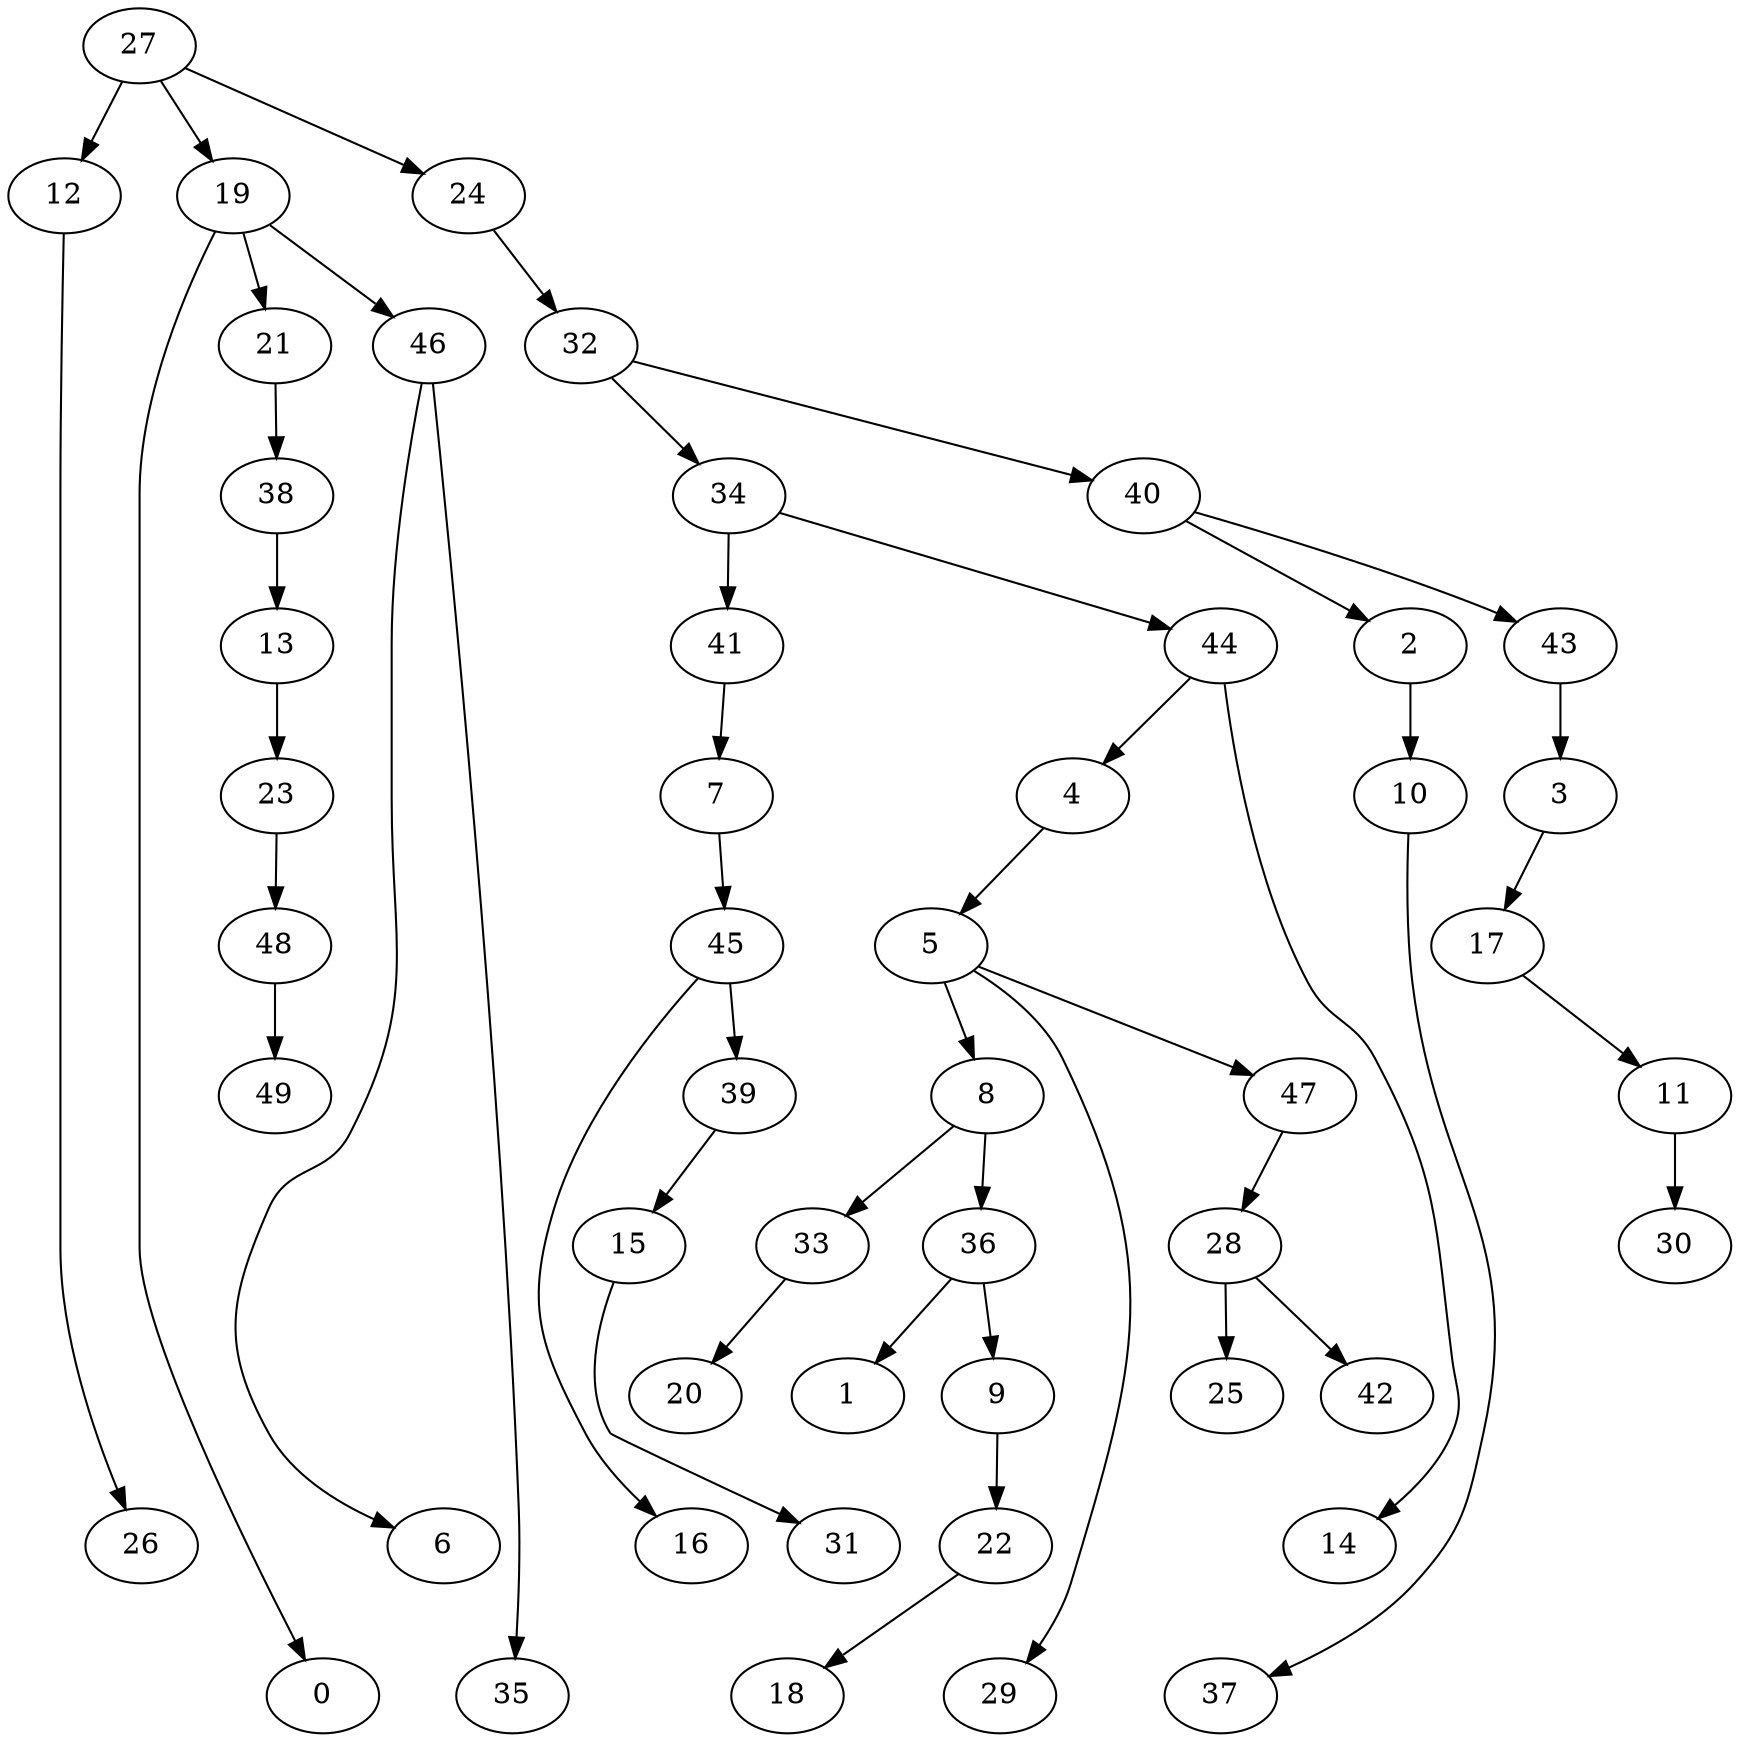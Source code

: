 digraph G {
    2;
    10;
    37;
    3;
    17;
    11;
    4;
    5;
    8;
    29;
    47;
    33;
    36;
    28;
    7;
    45;
    16;
    39;
    20;
    1;
    9;
    22;
    18;
    30;
    12;
    26;
    13;
    23;
    48;
    15;
    31;
    19;
    0;
    21;
    46;
    38;
    6;
    35;
    49;
    24;
    32;
    34;
    40;
    27;
    25;
    42;
    41;
    44;
    43;
    14;
    2 -> 10 [weight=1];
    10 -> 37 [weight=0];
    3 -> 17 [weight=0];
    17 -> 11 [weight=0];
    11 -> 30 [weight=0];
    4 -> 5 [weight=0];
    5 -> 8 [weight=0];
    5 -> 29 [weight=0];
    5 -> 47 [weight=0];
    8 -> 33 [weight=0];
    8 -> 36 [weight=0];
    47 -> 28 [weight=0];
    33 -> 20 [weight=0];
    36 -> 1 [weight=0];
    36 -> 9 [weight=0];
    28 -> 25 [weight=0];
    28 -> 42 [weight=0];
    7 -> 45 [weight=0];
    45 -> 16 [weight=0];
    45 -> 39 [weight=0];
    39 -> 15 [weight=0];
    9 -> 22 [weight=0];
    22 -> 18 [weight=0];
    12 -> 26 [weight=0];
    13 -> 23 [weight=0];
    23 -> 48 [weight=0];
    48 -> 49 [weight=0];
    15 -> 31 [weight=0];
    19 -> 0 [weight=0];
    19 -> 21 [weight=0];
    19 -> 46 [weight=0];
    21 -> 38 [weight=0];
    46 -> 6 [weight=0];
    46 -> 35 [weight=0];
    38 -> 13 [weight=0];
    24 -> 32 [weight=0];
    32 -> 34 [weight=0];
    32 -> 40 [weight=0];
    34 -> 41 [weight=0];
    34 -> 44 [weight=0];
    40 -> 2 [weight=0];
    40 -> 43 [weight=0];
    27 -> 12 [weight=0];
    27 -> 19 [weight=0];
    27 -> 24 [weight=0];
    41 -> 7 [weight=0];
    44 -> 4 [weight=0];
    44 -> 14 [weight=0];
    43 -> 3 [weight=0];
}
